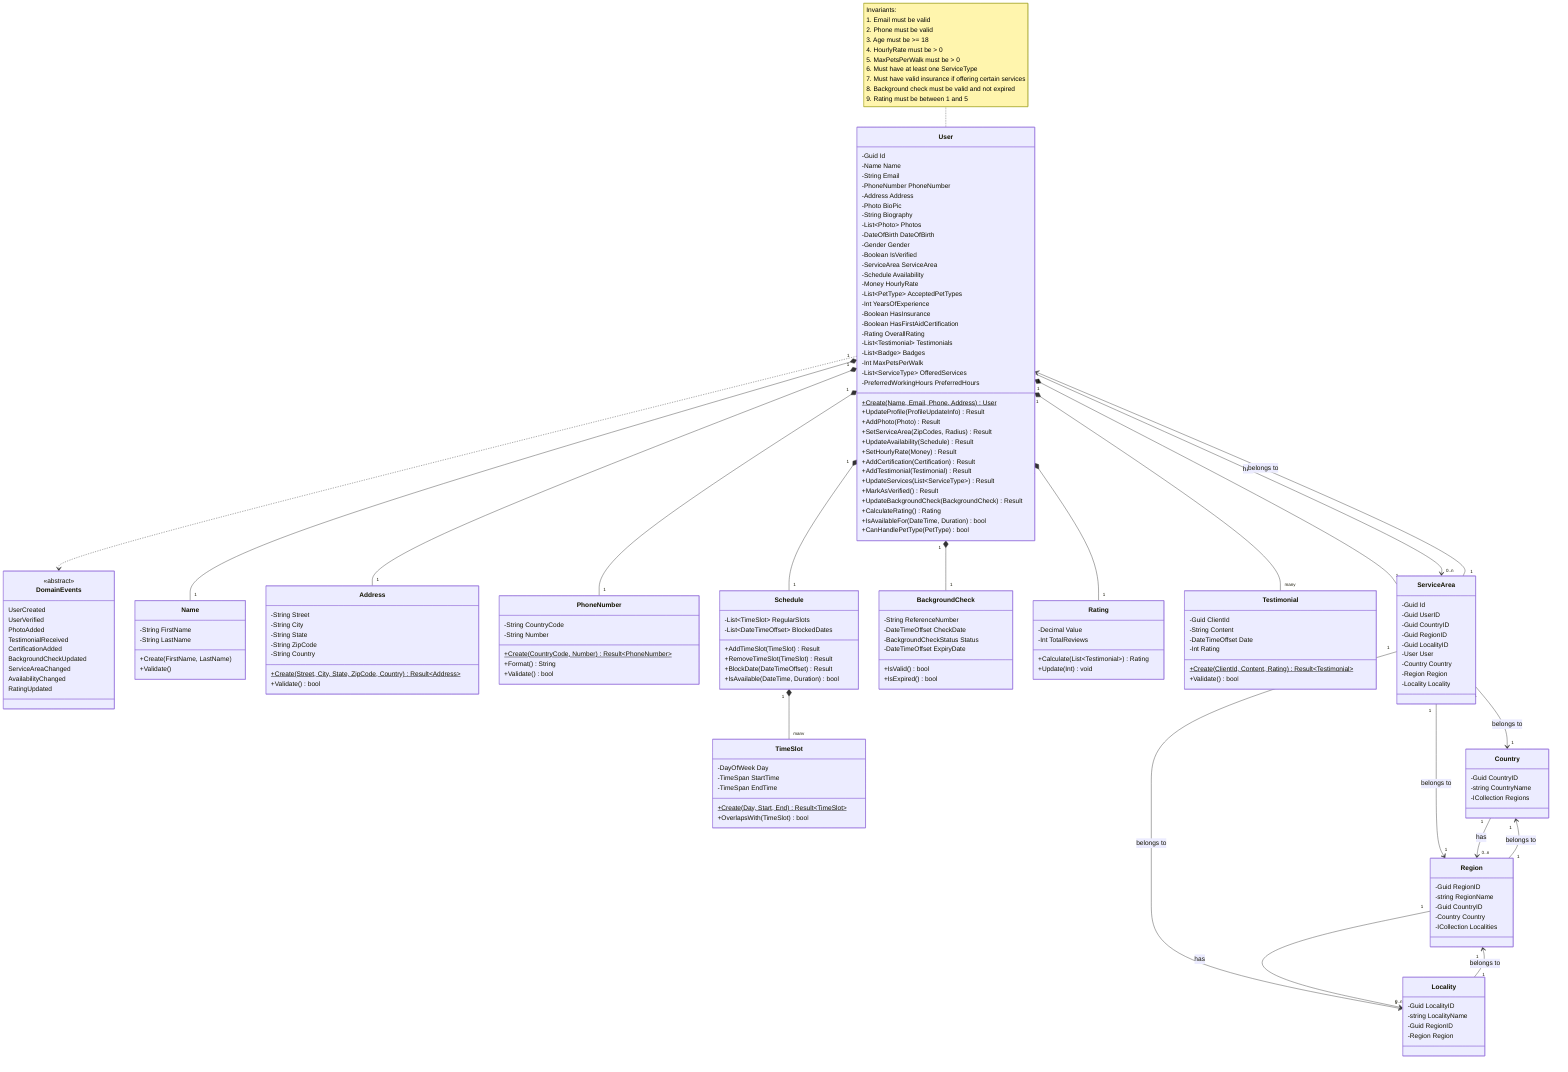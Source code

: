 classDiagram
    class User {
        -Guid Id
        -Name Name
        -String Email
        -PhoneNumber PhoneNumber
        -Address Address
        -Photo BioPic
        -String Biography
        -List~Photo~ Photos
        -DateOfBirth DateOfBirth
        -Gender Gender
        -Boolean IsVerified
        -ServiceArea ServiceArea
        -Schedule Availability
        -Money HourlyRate
        -List~PetType~ AcceptedPetTypes
        -Int YearsOfExperience
        -Boolean HasInsurance
        -Boolean HasFirstAidCertification
        -Rating OverallRating
        -List~Testimonial~ Testimonials
        -List~Badge~ Badges
        -Int MaxPetsPerWalk
        -List~ServiceType~ OfferedServices
        -PreferredWorkingHours PreferredHours
        
        +Create(Name, Email, Phone, Address)$ User
        +UpdateProfile(ProfileUpdateInfo) Result
        +AddPhoto(Photo) Result
        +SetServiceArea(ZipCodes, Radius) Result
        +UpdateAvailability(Schedule) Result
        +SetHourlyRate(Money) Result
        +AddCertification(Certification) Result
        +AddTestimonial(Testimonial) Result
        +UpdateServices(List~ServiceType~) Result
        +MarkAsVerified() Result
        +UpdateBackgroundCheck(BackgroundCheck) Result
        +CalculateRating() Rating
        +IsAvailableFor(DateTime, Duration) bool
        +CanHandlePetType(PetType) bool
    }

    class DomainEvents {
        <<abstract>>
        UserCreated
        UserVerified
        PhotoAdded
        TestimonialReceived
        CertificationAdded
        BackgroundCheckUpdated
        ServiceAreaChanged
        AvailabilityChanged
        RatingUpdated
    }

    class Name {
        -String FirstName
        -String LastName
        +Create(FirstName, LastName)
        +Validate()
    }

    class Address {
        -String Street
        -String City
        -String State
        -String ZipCode
        -String Country
        +Create(Street, City, State, ZipCode, Country)$ Result~Address~
        +Validate() bool
    }

    class PhoneNumber {
        -String CountryCode
        -String Number
        +Create(CountryCode, Number)$ Result~PhoneNumber~
        +Format() String
        +Validate() bool
    }

    class Schedule {
        -List~TimeSlot~ RegularSlots
        -List~DateTimeOffset~ BlockedDates
        +AddTimeSlot(TimeSlot) Result
        +RemoveTimeSlot(TimeSlot) Result
        +BlockDate(DateTimeOffset) Result
        +IsAvailable(DateTime, Duration) bool
    }

    class TimeSlot {
        -DayOfWeek Day
        -TimeSpan StartTime
        -TimeSpan EndTime
        +Create(Day, Start, End)$ Result~TimeSlot~
        +OverlapsWith(TimeSlot) bool
    }

    class BackgroundCheck {
        -String ReferenceNumber
        -DateTimeOffset CheckDate
        -BackgroundCheckStatus Status
        -DateTimeOffset ExpiryDate
        +IsValid() bool
        +IsExpired() bool
    }
    
    class Rating {
        -Decimal Value
        -Int TotalReviews
        +Calculate(List~Testimonial~) Rating
        +Update(Int) void
    }

    class Testimonial {
        -Guid ClientId
        -String Content
        -DateTimeOffset Date
        -Int Rating
        +Create(ClientId, Content, Rating)$ Result~Testimonial~
        +Validate() bool
    }

    class ServiceArea { 
        -Guid Id 
        -Guid UserID 
        -Guid CountryID 
        -Guid RegionID 
        -Guid LocalityID 
        -User User 
        -Country Country 
        -Region Region 
        -Locality Locality 
    }

    class Country { 
        -Guid CountryID 
        -string CountryName 
        -ICollection<Region> Regions 
    } 
    
    class Region { 
        -Guid RegionID 
        -string RegionName 
        -Guid CountryID 
        -Country Country 
        -ICollection<Locality> Localities 
    } 
    
    class Locality { 
        -Guid LocalityID 
        -string LocalityName 
        -Guid RegionID 
        -Region Region 
    }
    
    note for User "Invariants:
        1. Email must be valid
        2. Phone must be valid
        3. Age must be >= 18
        4. HourlyRate must be > 0
        5. MaxPetsPerWalk must be > 0
        6. Must have at least one ServiceType
        7. Must have valid insurance if offering certain services
        8. Background check must be valid and not expired
        9. Rating must be between 1 and 5"

   
    User "1" *-- "1" Name
    User "1" *-- "1" Address
    User "1" *-- "1" PhoneNumber
    User "1" *-- "1" Schedule
    User "1" *-- "1" ServiceArea
    User "1" *-- "1" BackgroundCheck
    User "1" *-- "1" Rating
    User "1" --> "0..n" ServiceArea : has 
    ServiceArea "1" --> "1" User : belongs to 
    ServiceArea "1" --> "1" Country : belongs to 
    ServiceArea "1" --> "1" Region : belongs to 
    ServiceArea "1" --> "1" Locality : belongs to 
    Country "1" --> "0..n" Region : has 
    Region "1" --> "0..n" Locality : has 
    Region "1" --> "1" Country : belongs to 
    Locality "1" --> "1" Region : belongs to
    User "1" *-- "many" Testimonial
    Schedule "1" *-- "many" TimeSlot
    User ..> DomainEvents